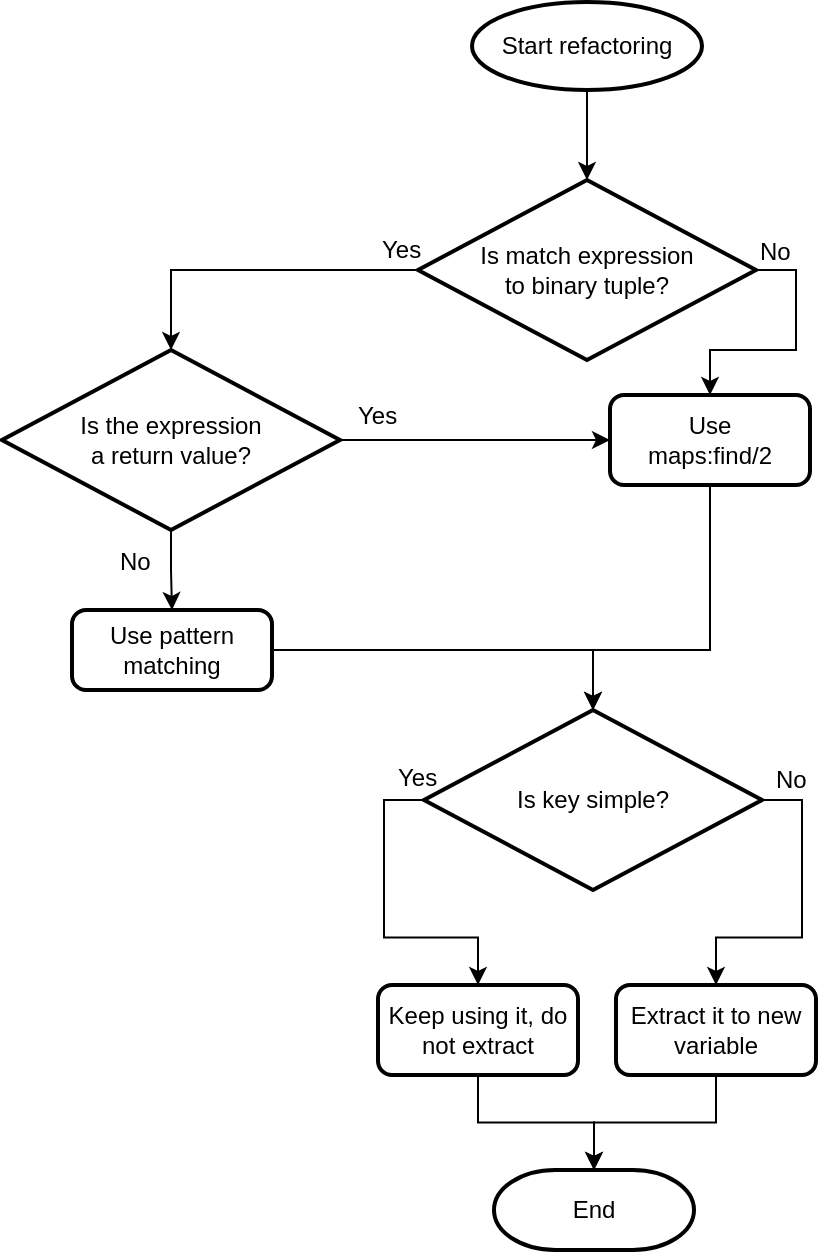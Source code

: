 <mxfile version="10.6.6" type="device"><diagram id="f30QrfQlAjgHfByh4RCI" name="Page-1"><mxGraphModel dx="1341" dy="1880" grid="1" gridSize="10" guides="1" tooltips="1" connect="1" arrows="1" fold="1" page="1" pageScale="1" pageWidth="850" pageHeight="1100" math="0" shadow="0"><root><mxCell id="0"/><mxCell id="1" parent="0"/><mxCell id="NwefdEsuFa78Z6lzYbHp-6" style="edgeStyle=orthogonalEdgeStyle;rounded=0;orthogonalLoop=1;jettySize=auto;html=1;exitX=0.5;exitY=1;exitDx=0;exitDy=0;exitPerimeter=0;entryX=0.5;entryY=0;entryDx=0;entryDy=0;entryPerimeter=0;" edge="1" parent="1" source="NwefdEsuFa78Z6lzYbHp-1" target="NwefdEsuFa78Z6lzYbHp-3"><mxGeometry relative="1" as="geometry"/></mxCell><mxCell id="NwefdEsuFa78Z6lzYbHp-1" value="Start refactoring" style="strokeWidth=2;html=1;shape=mxgraph.flowchart.start_1;whiteSpace=wrap;" vertex="1" parent="1"><mxGeometry x="375" y="-1084" width="115" height="44" as="geometry"/></mxCell><mxCell id="NwefdEsuFa78Z6lzYbHp-12" style="edgeStyle=orthogonalEdgeStyle;rounded=0;orthogonalLoop=1;jettySize=auto;html=1;entryX=0.5;entryY=0;entryDx=0;entryDy=0;exitX=1;exitY=0.5;exitDx=0;exitDy=0;exitPerimeter=0;" edge="1" parent="1" source="NwefdEsuFa78Z6lzYbHp-3" target="NwefdEsuFa78Z6lzYbHp-11"><mxGeometry relative="1" as="geometry"><Array as="points"><mxPoint x="537" y="-950"/><mxPoint x="537" y="-910"/><mxPoint x="494" y="-910"/></Array></mxGeometry></mxCell><mxCell id="NwefdEsuFa78Z6lzYbHp-31" style="edgeStyle=orthogonalEdgeStyle;rounded=0;orthogonalLoop=1;jettySize=auto;html=1;entryX=0.5;entryY=0;entryDx=0;entryDy=0;entryPerimeter=0;" edge="1" parent="1" source="NwefdEsuFa78Z6lzYbHp-3" target="NwefdEsuFa78Z6lzYbHp-30"><mxGeometry relative="1" as="geometry"/></mxCell><mxCell id="NwefdEsuFa78Z6lzYbHp-3" value="Is match expression &lt;br&gt;to binary tuple?" style="strokeWidth=2;html=1;shape=mxgraph.flowchart.decision;whiteSpace=wrap;" vertex="1" parent="1"><mxGeometry x="348" y="-995" width="169" height="90" as="geometry"/></mxCell><mxCell id="NwefdEsuFa78Z6lzYbHp-39" style="edgeStyle=orthogonalEdgeStyle;rounded=0;orthogonalLoop=1;jettySize=auto;html=1;entryX=0.5;entryY=0;entryDx=0;entryDy=0;entryPerimeter=0;" edge="1" parent="1" source="NwefdEsuFa78Z6lzYbHp-8" target="NwefdEsuFa78Z6lzYbHp-24"><mxGeometry relative="1" as="geometry"/></mxCell><mxCell id="NwefdEsuFa78Z6lzYbHp-8" value="Use pattern matching" style="rounded=1;whiteSpace=wrap;html=1;absoluteArcSize=1;arcSize=14;strokeWidth=2;" vertex="1" parent="1"><mxGeometry x="175" y="-780" width="100" height="40" as="geometry"/></mxCell><mxCell id="NwefdEsuFa78Z6lzYbHp-10" value="Yes" style="text;html=1;resizable=0;points=[];autosize=1;align=left;verticalAlign=top;spacingTop=-4;" vertex="1" parent="1"><mxGeometry x="328" y="-970" width="40" height="20" as="geometry"/></mxCell><mxCell id="NwefdEsuFa78Z6lzYbHp-40" style="edgeStyle=orthogonalEdgeStyle;rounded=0;orthogonalLoop=1;jettySize=auto;html=1;entryX=0.5;entryY=0;entryDx=0;entryDy=0;entryPerimeter=0;" edge="1" parent="1" source="NwefdEsuFa78Z6lzYbHp-11" target="NwefdEsuFa78Z6lzYbHp-24"><mxGeometry relative="1" as="geometry"><Array as="points"><mxPoint x="494" y="-760"/><mxPoint x="436" y="-760"/></Array></mxGeometry></mxCell><mxCell id="NwefdEsuFa78Z6lzYbHp-11" value="Use &lt;br&gt;maps:find/2" style="rounded=1;whiteSpace=wrap;html=1;absoluteArcSize=1;arcSize=14;strokeWidth=2;" vertex="1" parent="1"><mxGeometry x="444" y="-887.5" width="100" height="45" as="geometry"/></mxCell><mxCell id="NwefdEsuFa78Z6lzYbHp-13" value="No" style="text;html=1;resizable=0;points=[];autosize=1;align=left;verticalAlign=top;spacingTop=-4;" vertex="1" parent="1"><mxGeometry x="517" y="-969" width="30" height="20" as="geometry"/></mxCell><mxCell id="NwefdEsuFa78Z6lzYbHp-22" style="edgeStyle=orthogonalEdgeStyle;rounded=0;orthogonalLoop=1;jettySize=auto;html=1;exitX=0;exitY=0.5;exitDx=0;exitDy=0;exitPerimeter=0;entryX=0.5;entryY=0;entryDx=0;entryDy=0;" edge="1" parent="1" source="NwefdEsuFa78Z6lzYbHp-24" target="NwefdEsuFa78Z6lzYbHp-25"><mxGeometry relative="1" as="geometry"/></mxCell><mxCell id="NwefdEsuFa78Z6lzYbHp-23" style="edgeStyle=orthogonalEdgeStyle;rounded=0;orthogonalLoop=1;jettySize=auto;html=1;entryX=0.5;entryY=0;entryDx=0;entryDy=0;exitX=1;exitY=0.5;exitDx=0;exitDy=0;exitPerimeter=0;" edge="1" parent="1" source="NwefdEsuFa78Z6lzYbHp-24" target="NwefdEsuFa78Z6lzYbHp-26"><mxGeometry relative="1" as="geometry"/></mxCell><mxCell id="NwefdEsuFa78Z6lzYbHp-24" value="Is key simple?" style="strokeWidth=2;html=1;shape=mxgraph.flowchart.decision;whiteSpace=wrap;" vertex="1" parent="1"><mxGeometry x="351" y="-730" width="169" height="90" as="geometry"/></mxCell><mxCell id="NwefdEsuFa78Z6lzYbHp-37" style="edgeStyle=orthogonalEdgeStyle;rounded=0;orthogonalLoop=1;jettySize=auto;html=1;" edge="1" parent="1" source="NwefdEsuFa78Z6lzYbHp-25" target="NwefdEsuFa78Z6lzYbHp-36"><mxGeometry relative="1" as="geometry"/></mxCell><mxCell id="NwefdEsuFa78Z6lzYbHp-25" value="Keep using it, do not extract" style="rounded=1;whiteSpace=wrap;html=1;absoluteArcSize=1;arcSize=14;strokeWidth=2;" vertex="1" parent="1"><mxGeometry x="328" y="-592.5" width="100" height="45" as="geometry"/></mxCell><mxCell id="NwefdEsuFa78Z6lzYbHp-38" style="edgeStyle=orthogonalEdgeStyle;rounded=0;orthogonalLoop=1;jettySize=auto;html=1;entryX=0.5;entryY=0;entryDx=0;entryDy=0;entryPerimeter=0;" edge="1" parent="1" source="NwefdEsuFa78Z6lzYbHp-26" target="NwefdEsuFa78Z6lzYbHp-36"><mxGeometry relative="1" as="geometry"/></mxCell><mxCell id="NwefdEsuFa78Z6lzYbHp-26" value="Extract it to new variable" style="rounded=1;whiteSpace=wrap;html=1;absoluteArcSize=1;arcSize=14;strokeWidth=2;" vertex="1" parent="1"><mxGeometry x="447" y="-592.5" width="100" height="45" as="geometry"/></mxCell><mxCell id="NwefdEsuFa78Z6lzYbHp-27" value="Yes" style="text;html=1;resizable=0;points=[];autosize=1;align=left;verticalAlign=top;spacingTop=-4;" vertex="1" parent="1"><mxGeometry x="336" y="-706" width="40" height="20" as="geometry"/></mxCell><mxCell id="NwefdEsuFa78Z6lzYbHp-28" value="No" style="text;html=1;resizable=0;points=[];autosize=1;align=left;verticalAlign=top;spacingTop=-4;" vertex="1" parent="1"><mxGeometry x="525" y="-705" width="30" height="20" as="geometry"/></mxCell><mxCell id="NwefdEsuFa78Z6lzYbHp-32" style="edgeStyle=orthogonalEdgeStyle;rounded=0;orthogonalLoop=1;jettySize=auto;html=1;exitX=0.5;exitY=1;exitDx=0;exitDy=0;exitPerimeter=0;entryX=0.5;entryY=0;entryDx=0;entryDy=0;" edge="1" parent="1" source="NwefdEsuFa78Z6lzYbHp-30" target="NwefdEsuFa78Z6lzYbHp-8"><mxGeometry relative="1" as="geometry"/></mxCell><mxCell id="NwefdEsuFa78Z6lzYbHp-34" style="edgeStyle=orthogonalEdgeStyle;rounded=0;orthogonalLoop=1;jettySize=auto;html=1;entryX=0;entryY=0.5;entryDx=0;entryDy=0;" edge="1" parent="1" source="NwefdEsuFa78Z6lzYbHp-30" target="NwefdEsuFa78Z6lzYbHp-11"><mxGeometry relative="1" as="geometry"/></mxCell><mxCell id="NwefdEsuFa78Z6lzYbHp-30" value="Is the expression&lt;br&gt;a return value?" style="strokeWidth=2;html=1;shape=mxgraph.flowchart.decision;whiteSpace=wrap;" vertex="1" parent="1"><mxGeometry x="140" y="-910" width="169" height="90" as="geometry"/></mxCell><mxCell id="NwefdEsuFa78Z6lzYbHp-33" value="No" style="text;html=1;resizable=0;points=[];autosize=1;align=left;verticalAlign=top;spacingTop=-4;" vertex="1" parent="1"><mxGeometry x="197" y="-814" width="30" height="20" as="geometry"/></mxCell><mxCell id="NwefdEsuFa78Z6lzYbHp-35" value="Yes" style="text;html=1;resizable=0;points=[];autosize=1;align=left;verticalAlign=top;spacingTop=-4;" vertex="1" parent="1"><mxGeometry x="316" y="-887.5" width="40" height="20" as="geometry"/></mxCell><mxCell id="NwefdEsuFa78Z6lzYbHp-36" value="End" style="strokeWidth=2;html=1;shape=mxgraph.flowchart.terminator;whiteSpace=wrap;" vertex="1" parent="1"><mxGeometry x="386" y="-500" width="100" height="40" as="geometry"/></mxCell></root></mxGraphModel></diagram></mxfile>